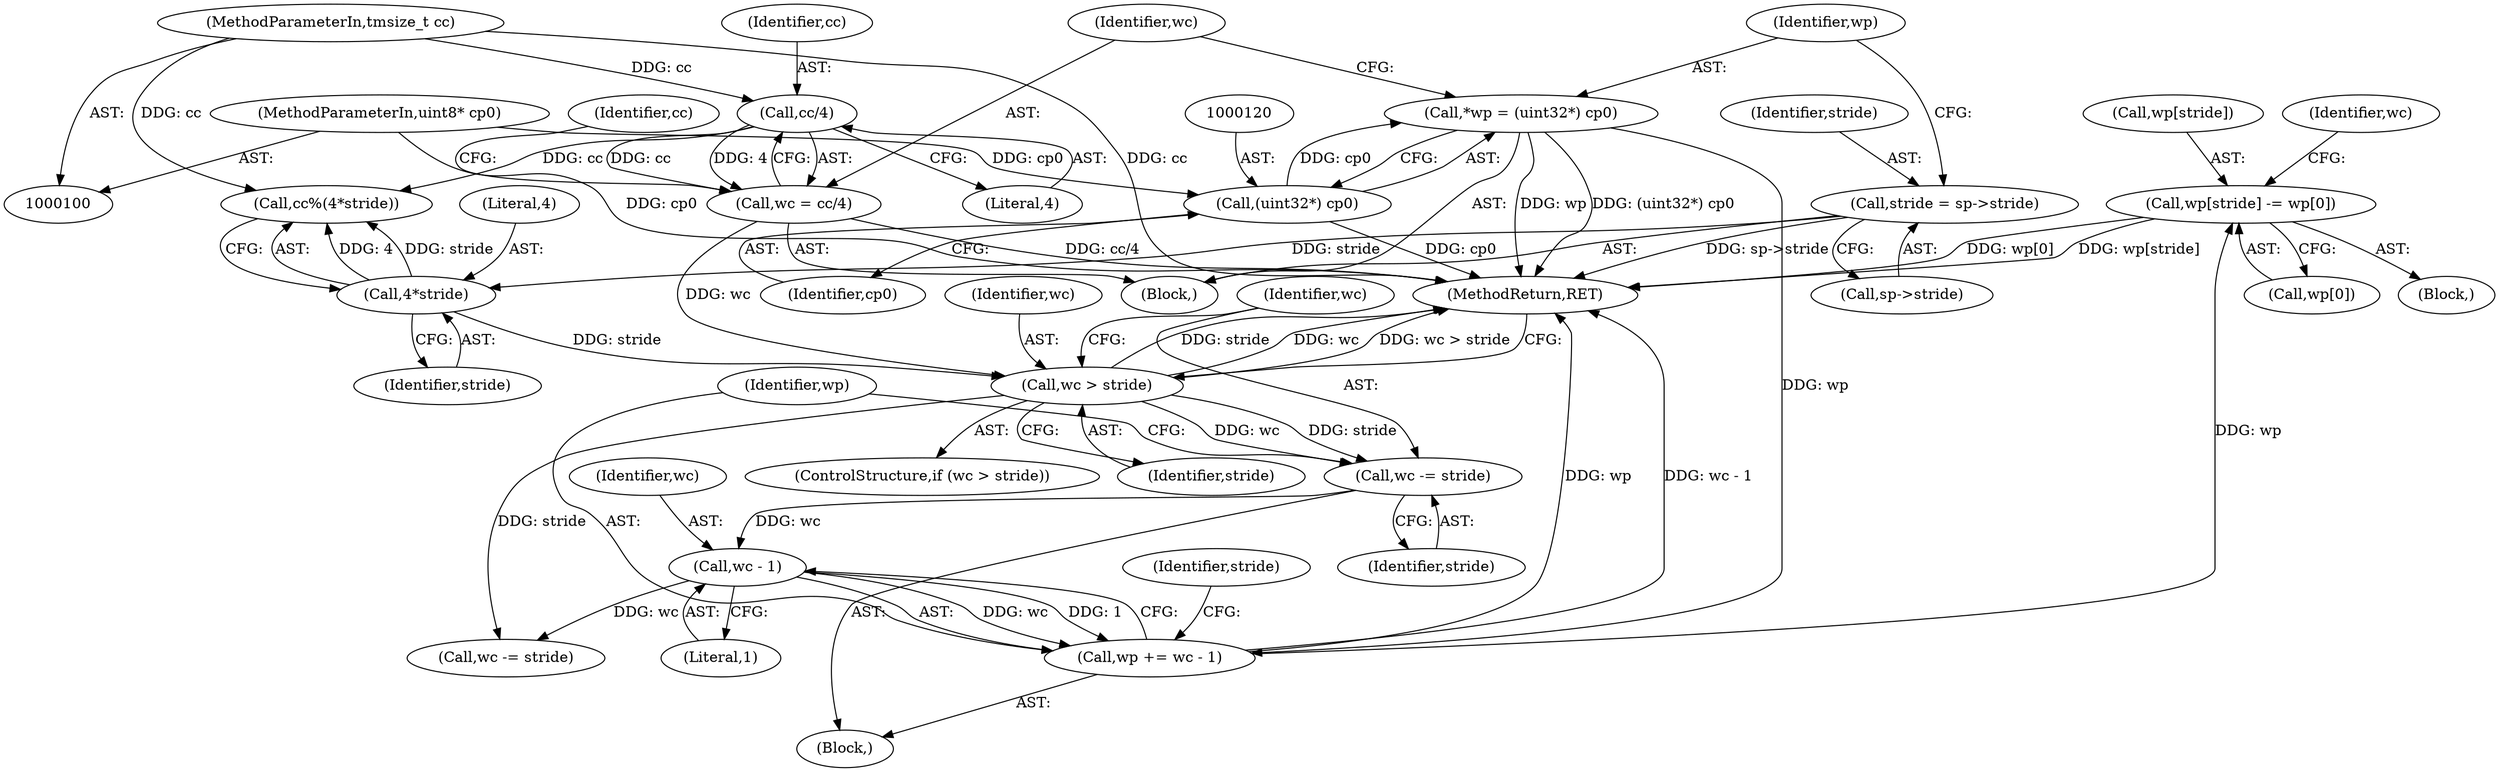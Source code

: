 digraph "1_libtiff_3ca657a8793dd011bf869695d72ad31c779c3cc1_9@array" {
"1000153" [label="(Call,wp[stride] -= wp[0])"];
"1000144" [label="(Call,wp += wc - 1)"];
"1000146" [label="(Call,wc - 1)"];
"1000141" [label="(Call,wc -= stride)"];
"1000137" [label="(Call,wc > stride)"];
"1000123" [label="(Call,wc = cc/4)"];
"1000125" [label="(Call,cc/4)"];
"1000103" [label="(MethodParameterIn,tmsize_t cc)"];
"1000132" [label="(Call,4*stride)"];
"1000111" [label="(Call,stride = sp->stride)"];
"1000117" [label="(Call,*wp = (uint32*) cp0)"];
"1000119" [label="(Call,(uint32*) cp0)"];
"1000102" [label="(MethodParameterIn,uint8* cp0)"];
"1000130" [label="(Call,cc%(4*stride))"];
"1000142" [label="(Identifier,wc)"];
"1000111" [label="(Call,stride = sp->stride)"];
"1000117" [label="(Call,*wp = (uint32*) cp0)"];
"1000125" [label="(Call,cc/4)"];
"1000138" [label="(Identifier,wc)"];
"1000102" [label="(MethodParameterIn,uint8* cp0)"];
"1000145" [label="(Identifier,wp)"];
"1000151" [label="(Block,)"];
"1000157" [label="(Call,wp[0])"];
"1000136" [label="(ControlStructure,if (wc > stride))"];
"1000144" [label="(Call,wp += wc - 1)"];
"1000166" [label="(MethodReturn,RET)"];
"1000127" [label="(Literal,4)"];
"1000119" [label="(Call,(uint32*) cp0)"];
"1000124" [label="(Identifier,wc)"];
"1000133" [label="(Literal,4)"];
"1000113" [label="(Call,sp->stride)"];
"1000141" [label="(Call,wc -= stride)"];
"1000118" [label="(Identifier,wp)"];
"1000123" [label="(Call,wc = cc/4)"];
"1000147" [label="(Identifier,wc)"];
"1000137" [label="(Call,wc > stride)"];
"1000152" [label="(Identifier,stride)"];
"1000131" [label="(Identifier,cc)"];
"1000112" [label="(Identifier,stride)"];
"1000161" [label="(Identifier,wc)"];
"1000134" [label="(Identifier,stride)"];
"1000148" [label="(Literal,1)"];
"1000139" [label="(Identifier,stride)"];
"1000121" [label="(Identifier,cp0)"];
"1000154" [label="(Call,wp[stride])"];
"1000160" [label="(Call,wc -= stride)"];
"1000143" [label="(Identifier,stride)"];
"1000103" [label="(MethodParameterIn,tmsize_t cc)"];
"1000146" [label="(Call,wc - 1)"];
"1000104" [label="(Block,)"];
"1000132" [label="(Call,4*stride)"];
"1000126" [label="(Identifier,cc)"];
"1000153" [label="(Call,wp[stride] -= wp[0])"];
"1000140" [label="(Block,)"];
"1000153" -> "1000151"  [label="AST: "];
"1000153" -> "1000157"  [label="CFG: "];
"1000154" -> "1000153"  [label="AST: "];
"1000157" -> "1000153"  [label="AST: "];
"1000161" -> "1000153"  [label="CFG: "];
"1000153" -> "1000166"  [label="DDG: wp[0]"];
"1000153" -> "1000166"  [label="DDG: wp[stride]"];
"1000144" -> "1000153"  [label="DDG: wp"];
"1000144" -> "1000140"  [label="AST: "];
"1000144" -> "1000146"  [label="CFG: "];
"1000145" -> "1000144"  [label="AST: "];
"1000146" -> "1000144"  [label="AST: "];
"1000152" -> "1000144"  [label="CFG: "];
"1000144" -> "1000166"  [label="DDG: wp"];
"1000144" -> "1000166"  [label="DDG: wc - 1"];
"1000146" -> "1000144"  [label="DDG: wc"];
"1000146" -> "1000144"  [label="DDG: 1"];
"1000117" -> "1000144"  [label="DDG: wp"];
"1000146" -> "1000148"  [label="CFG: "];
"1000147" -> "1000146"  [label="AST: "];
"1000148" -> "1000146"  [label="AST: "];
"1000141" -> "1000146"  [label="DDG: wc"];
"1000146" -> "1000160"  [label="DDG: wc"];
"1000141" -> "1000140"  [label="AST: "];
"1000141" -> "1000143"  [label="CFG: "];
"1000142" -> "1000141"  [label="AST: "];
"1000143" -> "1000141"  [label="AST: "];
"1000145" -> "1000141"  [label="CFG: "];
"1000137" -> "1000141"  [label="DDG: stride"];
"1000137" -> "1000141"  [label="DDG: wc"];
"1000137" -> "1000136"  [label="AST: "];
"1000137" -> "1000139"  [label="CFG: "];
"1000138" -> "1000137"  [label="AST: "];
"1000139" -> "1000137"  [label="AST: "];
"1000142" -> "1000137"  [label="CFG: "];
"1000166" -> "1000137"  [label="CFG: "];
"1000137" -> "1000166"  [label="DDG: stride"];
"1000137" -> "1000166"  [label="DDG: wc"];
"1000137" -> "1000166"  [label="DDG: wc > stride"];
"1000123" -> "1000137"  [label="DDG: wc"];
"1000132" -> "1000137"  [label="DDG: stride"];
"1000137" -> "1000160"  [label="DDG: stride"];
"1000123" -> "1000104"  [label="AST: "];
"1000123" -> "1000125"  [label="CFG: "];
"1000124" -> "1000123"  [label="AST: "];
"1000125" -> "1000123"  [label="AST: "];
"1000131" -> "1000123"  [label="CFG: "];
"1000123" -> "1000166"  [label="DDG: cc/4"];
"1000125" -> "1000123"  [label="DDG: cc"];
"1000125" -> "1000123"  [label="DDG: 4"];
"1000125" -> "1000127"  [label="CFG: "];
"1000126" -> "1000125"  [label="AST: "];
"1000127" -> "1000125"  [label="AST: "];
"1000103" -> "1000125"  [label="DDG: cc"];
"1000125" -> "1000130"  [label="DDG: cc"];
"1000103" -> "1000100"  [label="AST: "];
"1000103" -> "1000166"  [label="DDG: cc"];
"1000103" -> "1000130"  [label="DDG: cc"];
"1000132" -> "1000130"  [label="AST: "];
"1000132" -> "1000134"  [label="CFG: "];
"1000133" -> "1000132"  [label="AST: "];
"1000134" -> "1000132"  [label="AST: "];
"1000130" -> "1000132"  [label="CFG: "];
"1000132" -> "1000130"  [label="DDG: 4"];
"1000132" -> "1000130"  [label="DDG: stride"];
"1000111" -> "1000132"  [label="DDG: stride"];
"1000111" -> "1000104"  [label="AST: "];
"1000111" -> "1000113"  [label="CFG: "];
"1000112" -> "1000111"  [label="AST: "];
"1000113" -> "1000111"  [label="AST: "];
"1000118" -> "1000111"  [label="CFG: "];
"1000111" -> "1000166"  [label="DDG: sp->stride"];
"1000117" -> "1000104"  [label="AST: "];
"1000117" -> "1000119"  [label="CFG: "];
"1000118" -> "1000117"  [label="AST: "];
"1000119" -> "1000117"  [label="AST: "];
"1000124" -> "1000117"  [label="CFG: "];
"1000117" -> "1000166"  [label="DDG: wp"];
"1000117" -> "1000166"  [label="DDG: (uint32*) cp0"];
"1000119" -> "1000117"  [label="DDG: cp0"];
"1000119" -> "1000121"  [label="CFG: "];
"1000120" -> "1000119"  [label="AST: "];
"1000121" -> "1000119"  [label="AST: "];
"1000119" -> "1000166"  [label="DDG: cp0"];
"1000102" -> "1000119"  [label="DDG: cp0"];
"1000102" -> "1000100"  [label="AST: "];
"1000102" -> "1000166"  [label="DDG: cp0"];
}
